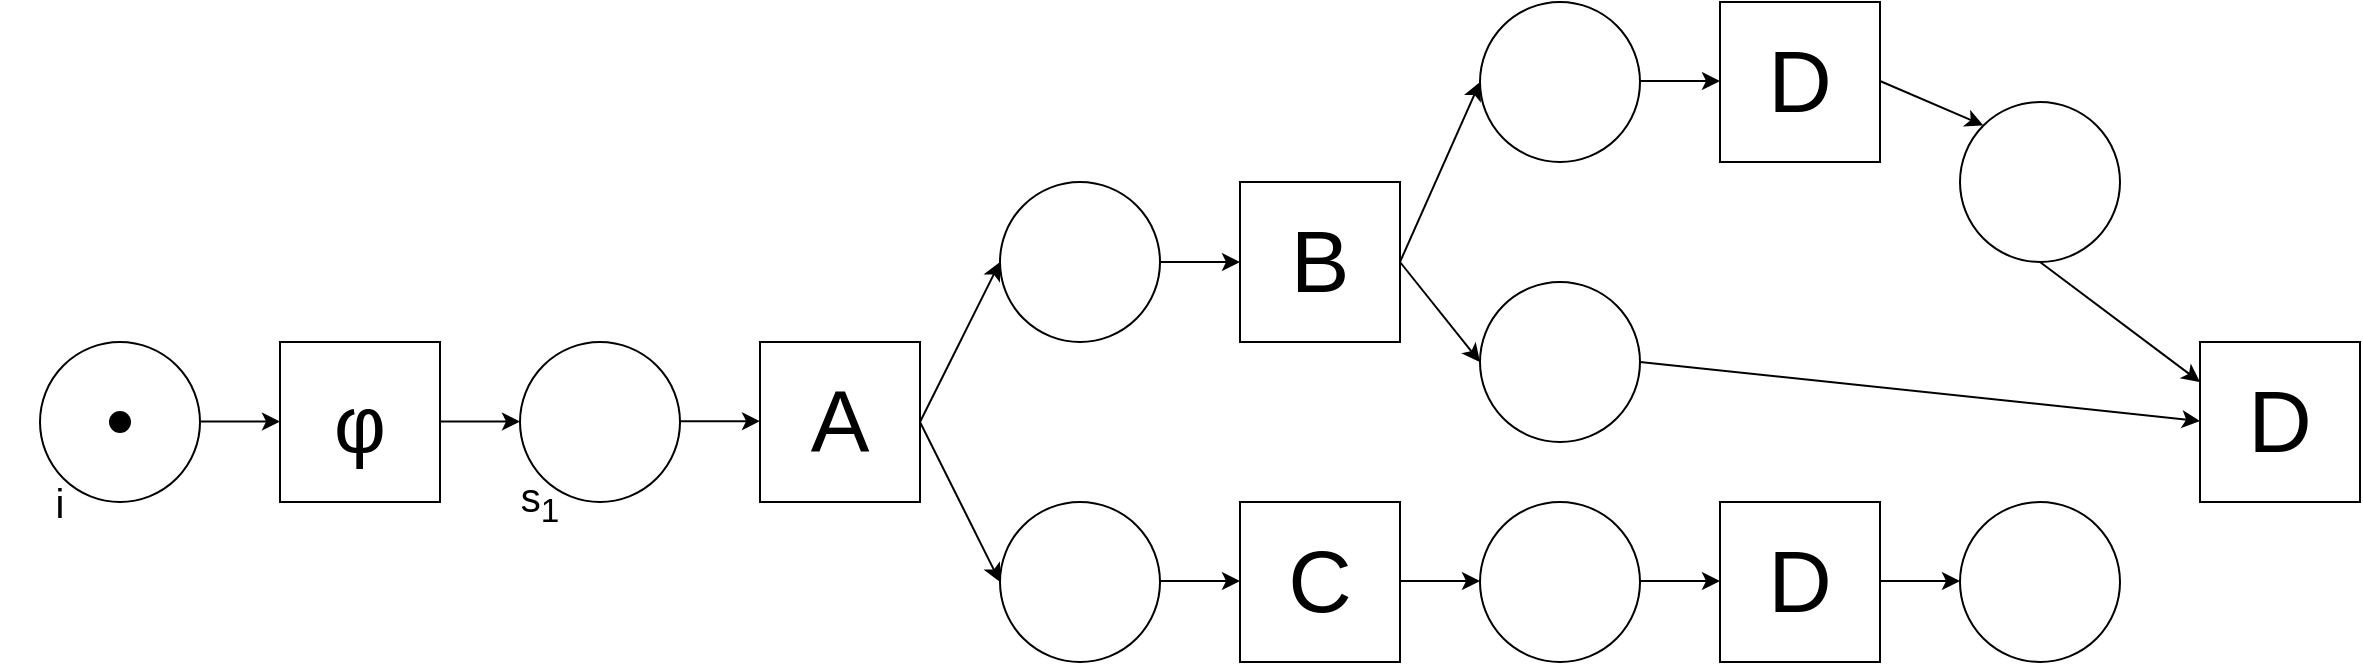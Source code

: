 <mxfile version="24.0.7" type="github">
  <diagram name="Seite-1" id="6gxdTBmL8TGbMSP7SJqH">
    <mxGraphModel dx="1114" dy="623" grid="1" gridSize="10" guides="1" tooltips="1" connect="1" arrows="1" fold="1" page="1" pageScale="1" pageWidth="827" pageHeight="1169" math="0" shadow="0">
      <root>
        <mxCell id="0" />
        <mxCell id="1" parent="0" />
        <mxCell id="WPLre637juEGtwonLbd3-1" value="" style="ellipse;whiteSpace=wrap;html=1;aspect=fixed;" parent="1" vertex="1">
          <mxGeometry x="40" y="360" width="80" height="80" as="geometry" />
        </mxCell>
        <mxCell id="WPLre637juEGtwonLbd3-2" value="i" style="text;html=1;strokeColor=none;fillColor=none;align=center;verticalAlign=middle;whiteSpace=wrap;rounded=0;fontSize=20;" parent="1" vertex="1">
          <mxGeometry x="20" y="420" width="60" height="40" as="geometry" />
        </mxCell>
        <mxCell id="WPLre637juEGtwonLbd3-3" value="φ" style="rounded=0;whiteSpace=wrap;html=1;fontSize=40;" parent="1" vertex="1">
          <mxGeometry x="160" y="360" width="80" height="80" as="geometry" />
        </mxCell>
        <mxCell id="WPLre637juEGtwonLbd3-4" value="" style="endArrow=classic;html=1;rounded=0;curved=1;exitX=1;exitY=0.5;exitDx=0;exitDy=0;" parent="1" edge="1">
          <mxGeometry width="50" height="50" relative="1" as="geometry">
            <mxPoint x="120" y="399.76" as="sourcePoint" />
            <mxPoint x="160" y="399.76" as="targetPoint" />
          </mxGeometry>
        </mxCell>
        <mxCell id="WPLre637juEGtwonLbd3-5" value="" style="ellipse;whiteSpace=wrap;html=1;aspect=fixed;" parent="1" vertex="1">
          <mxGeometry x="280" y="360" width="80" height="80" as="geometry" />
        </mxCell>
        <mxCell id="WPLre637juEGtwonLbd3-6" value="s&lt;sub&gt;1&lt;/sub&gt;" style="text;html=1;strokeColor=none;fillColor=none;align=center;verticalAlign=middle;whiteSpace=wrap;rounded=0;fontSize=20;" parent="1" vertex="1">
          <mxGeometry x="260" y="420" width="60" height="40" as="geometry" />
        </mxCell>
        <mxCell id="WPLre637juEGtwonLbd3-7" value="" style="endArrow=classic;html=1;rounded=0;curved=1;exitX=1;exitY=0.5;exitDx=0;exitDy=0;" parent="1" edge="1">
          <mxGeometry width="50" height="50" relative="1" as="geometry">
            <mxPoint x="240" y="399.76" as="sourcePoint" />
            <mxPoint x="280" y="399.76" as="targetPoint" />
          </mxGeometry>
        </mxCell>
        <mxCell id="WPLre637juEGtwonLbd3-10" value="" style="ellipse;whiteSpace=wrap;html=1;aspect=fixed;fillColor=#000000;" parent="1" vertex="1">
          <mxGeometry x="75" y="395" width="10" height="10" as="geometry" />
        </mxCell>
        <mxCell id="WPLre637juEGtwonLbd3-11" value="A" style="rounded=0;whiteSpace=wrap;html=1;fontSize=44;" parent="1" vertex="1">
          <mxGeometry x="400" y="360" width="80" height="80" as="geometry" />
        </mxCell>
        <mxCell id="WPLre637juEGtwonLbd3-12" value="" style="endArrow=classic;html=1;rounded=0;curved=1;exitX=1;exitY=0.5;exitDx=0;exitDy=0;" parent="1" edge="1">
          <mxGeometry width="50" height="50" relative="1" as="geometry">
            <mxPoint x="360" y="399.58" as="sourcePoint" />
            <mxPoint x="400" y="399.58" as="targetPoint" />
          </mxGeometry>
        </mxCell>
        <mxCell id="WPLre637juEGtwonLbd3-14" value="" style="ellipse;whiteSpace=wrap;html=1;aspect=fixed;" parent="1" vertex="1">
          <mxGeometry x="760" y="190" width="80" height="80" as="geometry" />
        </mxCell>
        <mxCell id="WPLre637juEGtwonLbd3-15" value="" style="ellipse;whiteSpace=wrap;html=1;aspect=fixed;" parent="1" vertex="1">
          <mxGeometry x="760" y="440" width="80" height="80" as="geometry" />
        </mxCell>
        <mxCell id="WPLre637juEGtwonLbd3-16" value="" style="ellipse;whiteSpace=wrap;html=1;aspect=fixed;" parent="1" vertex="1">
          <mxGeometry x="520" y="440" width="80" height="80" as="geometry" />
        </mxCell>
        <mxCell id="WPLre637juEGtwonLbd3-17" value="" style="ellipse;whiteSpace=wrap;html=1;aspect=fixed;" parent="1" vertex="1">
          <mxGeometry x="520" y="280" width="80" height="80" as="geometry" />
        </mxCell>
        <mxCell id="WPLre637juEGtwonLbd3-18" value="B" style="rounded=0;whiteSpace=wrap;html=1;fontSize=44;" parent="1" vertex="1">
          <mxGeometry x="640" y="280" width="80" height="80" as="geometry" />
        </mxCell>
        <mxCell id="WPLre637juEGtwonLbd3-19" value="C" style="rounded=0;whiteSpace=wrap;html=1;fontSize=44;" parent="1" vertex="1">
          <mxGeometry x="640" y="440" width="80" height="80" as="geometry" />
        </mxCell>
        <mxCell id="WPLre637juEGtwonLbd3-20" value="" style="ellipse;whiteSpace=wrap;html=1;aspect=fixed;" parent="1" vertex="1">
          <mxGeometry x="760" y="330" width="80" height="80" as="geometry" />
        </mxCell>
        <mxCell id="WPLre637juEGtwonLbd3-21" value="D" style="rounded=0;whiteSpace=wrap;html=1;fontSize=44;" parent="1" vertex="1">
          <mxGeometry x="880" y="190" width="80" height="80" as="geometry" />
        </mxCell>
        <mxCell id="WPLre637juEGtwonLbd3-22" value="" style="ellipse;whiteSpace=wrap;html=1;aspect=fixed;" parent="1" vertex="1">
          <mxGeometry x="1000" y="240" width="80" height="80" as="geometry" />
        </mxCell>
        <mxCell id="WPLre637juEGtwonLbd3-23" value="D" style="rounded=0;whiteSpace=wrap;html=1;fontSize=44;" parent="1" vertex="1">
          <mxGeometry x="1120" y="360" width="80" height="80" as="geometry" />
        </mxCell>
        <mxCell id="WPLre637juEGtwonLbd3-24" value="D" style="rounded=0;whiteSpace=wrap;html=1;fontSize=44;" parent="1" vertex="1">
          <mxGeometry x="880" y="440" width="80" height="80" as="geometry" />
        </mxCell>
        <mxCell id="WPLre637juEGtwonLbd3-25" value="" style="ellipse;whiteSpace=wrap;html=1;aspect=fixed;" parent="1" vertex="1">
          <mxGeometry x="1000" y="440" width="80" height="80" as="geometry" />
        </mxCell>
        <mxCell id="qUfbt3hsOIOiv7ZDaM5i-1" value="" style="endArrow=classic;html=1;rounded=0;curved=1;exitX=1;exitY=0.5;exitDx=0;exitDy=0;entryX=0;entryY=0.5;entryDx=0;entryDy=0;" edge="1" parent="1" source="WPLre637juEGtwonLbd3-11" target="WPLre637juEGtwonLbd3-17">
          <mxGeometry width="50" height="50" relative="1" as="geometry">
            <mxPoint x="710" y="400" as="sourcePoint" />
            <mxPoint x="750" y="400" as="targetPoint" />
          </mxGeometry>
        </mxCell>
        <mxCell id="qUfbt3hsOIOiv7ZDaM5i-2" value="" style="endArrow=classic;html=1;rounded=0;curved=1;entryX=0;entryY=0.5;entryDx=0;entryDy=0;" edge="1" parent="1" target="WPLre637juEGtwonLbd3-16">
          <mxGeometry width="50" height="50" relative="1" as="geometry">
            <mxPoint x="480" y="400" as="sourcePoint" />
            <mxPoint x="750" y="400" as="targetPoint" />
          </mxGeometry>
        </mxCell>
        <mxCell id="qUfbt3hsOIOiv7ZDaM5i-3" value="" style="endArrow=classic;html=1;rounded=0;curved=1;exitX=1;exitY=0.5;exitDx=0;exitDy=0;" edge="1" parent="1">
          <mxGeometry width="50" height="50" relative="1" as="geometry">
            <mxPoint x="600" y="479.5" as="sourcePoint" />
            <mxPoint x="640" y="479.5" as="targetPoint" />
          </mxGeometry>
        </mxCell>
        <mxCell id="qUfbt3hsOIOiv7ZDaM5i-4" value="" style="endArrow=classic;html=1;rounded=0;curved=1;exitX=1;exitY=0.5;exitDx=0;exitDy=0;" edge="1" parent="1">
          <mxGeometry width="50" height="50" relative="1" as="geometry">
            <mxPoint x="600" y="320" as="sourcePoint" />
            <mxPoint x="640" y="320" as="targetPoint" />
          </mxGeometry>
        </mxCell>
        <mxCell id="qUfbt3hsOIOiv7ZDaM5i-5" value="" style="endArrow=classic;html=1;rounded=0;curved=1;exitX=1;exitY=0.5;exitDx=0;exitDy=0;" edge="1" parent="1">
          <mxGeometry width="50" height="50" relative="1" as="geometry">
            <mxPoint x="720" y="479.5" as="sourcePoint" />
            <mxPoint x="760" y="479.5" as="targetPoint" />
          </mxGeometry>
        </mxCell>
        <mxCell id="qUfbt3hsOIOiv7ZDaM5i-6" value="" style="endArrow=classic;html=1;rounded=0;curved=1;exitX=1;exitY=0.5;exitDx=0;exitDy=0;" edge="1" parent="1">
          <mxGeometry width="50" height="50" relative="1" as="geometry">
            <mxPoint x="840" y="479.5" as="sourcePoint" />
            <mxPoint x="880" y="479.5" as="targetPoint" />
          </mxGeometry>
        </mxCell>
        <mxCell id="qUfbt3hsOIOiv7ZDaM5i-7" value="" style="endArrow=classic;html=1;rounded=0;curved=1;exitX=1;exitY=0.5;exitDx=0;exitDy=0;" edge="1" parent="1">
          <mxGeometry width="50" height="50" relative="1" as="geometry">
            <mxPoint x="960" y="479.5" as="sourcePoint" />
            <mxPoint x="1000" y="479.5" as="targetPoint" />
          </mxGeometry>
        </mxCell>
        <mxCell id="qUfbt3hsOIOiv7ZDaM5i-8" value="" style="endArrow=classic;html=1;rounded=0;curved=1;exitX=1;exitY=0.5;exitDx=0;exitDy=0;entryX=0;entryY=0.5;entryDx=0;entryDy=0;" edge="1" parent="1" source="WPLre637juEGtwonLbd3-18" target="WPLre637juEGtwonLbd3-20">
          <mxGeometry width="50" height="50" relative="1" as="geometry">
            <mxPoint x="820" y="400" as="sourcePoint" />
            <mxPoint x="860" y="400" as="targetPoint" />
          </mxGeometry>
        </mxCell>
        <mxCell id="qUfbt3hsOIOiv7ZDaM5i-9" value="" style="endArrow=classic;html=1;rounded=0;curved=1;exitX=1;exitY=0.5;exitDx=0;exitDy=0;entryX=0;entryY=0.5;entryDx=0;entryDy=0;" edge="1" parent="1" source="WPLre637juEGtwonLbd3-18" target="WPLre637juEGtwonLbd3-14">
          <mxGeometry width="50" height="50" relative="1" as="geometry">
            <mxPoint x="660" y="320" as="sourcePoint" />
            <mxPoint x="700" y="320" as="targetPoint" />
          </mxGeometry>
        </mxCell>
        <mxCell id="qUfbt3hsOIOiv7ZDaM5i-10" value="" style="endArrow=classic;html=1;rounded=0;curved=1;exitX=1;exitY=0.5;exitDx=0;exitDy=0;" edge="1" parent="1">
          <mxGeometry width="50" height="50" relative="1" as="geometry">
            <mxPoint x="840" y="229.5" as="sourcePoint" />
            <mxPoint x="880" y="229.5" as="targetPoint" />
          </mxGeometry>
        </mxCell>
        <mxCell id="qUfbt3hsOIOiv7ZDaM5i-11" value="" style="endArrow=classic;html=1;rounded=0;curved=1;exitX=1;exitY=0.5;exitDx=0;exitDy=0;" edge="1" parent="1" source="WPLre637juEGtwonLbd3-20">
          <mxGeometry width="50" height="50" relative="1" as="geometry">
            <mxPoint x="1080" y="399.5" as="sourcePoint" />
            <mxPoint x="1120" y="399.5" as="targetPoint" />
          </mxGeometry>
        </mxCell>
        <mxCell id="qUfbt3hsOIOiv7ZDaM5i-12" value="" style="endArrow=classic;html=1;rounded=0;curved=1;exitX=1;exitY=0.5;exitDx=0;exitDy=0;entryX=0;entryY=0;entryDx=0;entryDy=0;" edge="1" parent="1" target="WPLre637juEGtwonLbd3-22">
          <mxGeometry width="50" height="50" relative="1" as="geometry">
            <mxPoint x="960" y="229.5" as="sourcePoint" />
            <mxPoint x="1000" y="229.5" as="targetPoint" />
          </mxGeometry>
        </mxCell>
        <mxCell id="qUfbt3hsOIOiv7ZDaM5i-13" value="" style="endArrow=classic;html=1;rounded=0;curved=1;exitX=0.5;exitY=1;exitDx=0;exitDy=0;entryX=0;entryY=0.25;entryDx=0;entryDy=0;" edge="1" parent="1" source="WPLre637juEGtwonLbd3-22" target="WPLre637juEGtwonLbd3-23">
          <mxGeometry width="50" height="50" relative="1" as="geometry">
            <mxPoint x="920" y="320" as="sourcePoint" />
            <mxPoint x="960" y="320" as="targetPoint" />
          </mxGeometry>
        </mxCell>
      </root>
    </mxGraphModel>
  </diagram>
</mxfile>

